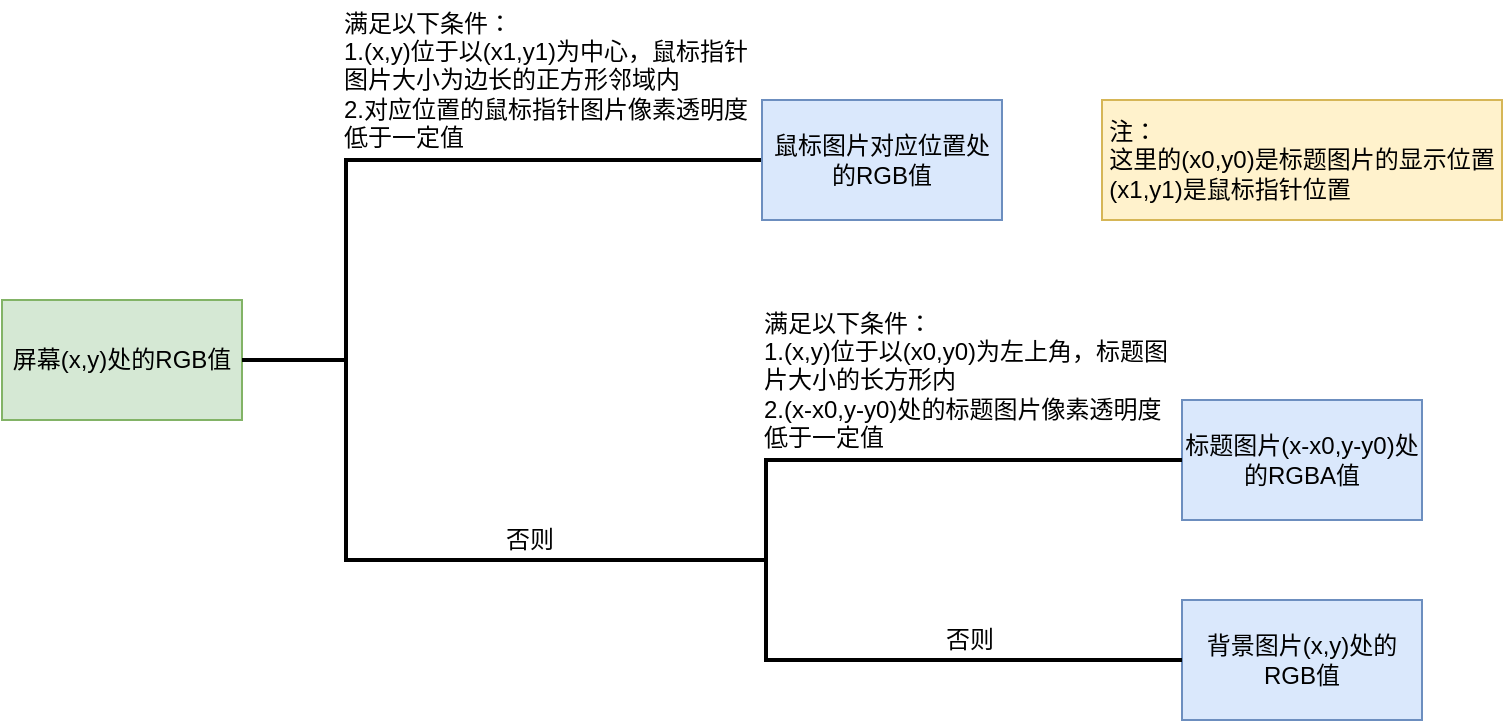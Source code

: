 <mxfile version="27.0.9">
  <diagram name="第 1 页" id="fE64Mg-G4txONNjo-n6Y">
    <mxGraphModel dx="1213" dy="828" grid="1" gridSize="10" guides="1" tooltips="1" connect="1" arrows="1" fold="1" page="1" pageScale="1" pageWidth="827" pageHeight="1169" background="#ffffff" math="0" shadow="0">
      <root>
        <mxCell id="0" />
        <mxCell id="1" parent="0" />
        <mxCell id="eD-LM4xKbCHI85OZL3FN-1" value="背景图片(x,y)处的RGB值" style="rounded=0;whiteSpace=wrap;html=1;fillColor=#dae8fc;strokeColor=#6c8ebf;" vertex="1" parent="1">
          <mxGeometry x="600" y="310" width="120" height="60" as="geometry" />
        </mxCell>
        <mxCell id="eD-LM4xKbCHI85OZL3FN-3" value="标题图片(x-x0,y-y0)处的RGBA值" style="rounded=0;whiteSpace=wrap;html=1;fillColor=#dae8fc;strokeColor=#6c8ebf;" vertex="1" parent="1">
          <mxGeometry x="600" y="210" width="120" height="60" as="geometry" />
        </mxCell>
        <mxCell id="eD-LM4xKbCHI85OZL3FN-4" value="&lt;div style=&quot;text-align: left;&quot;&gt;注：&lt;/div&gt;这里的(x0,y0)是标题图片的显示位置&lt;div style=&quot;text-align: left;&quot;&gt;(x1,y1)是鼠标指针位置&lt;/div&gt;" style="text;html=1;align=center;verticalAlign=middle;whiteSpace=wrap;rounded=0;fillColor=#fff2cc;strokeColor=#d6b656;" vertex="1" parent="1">
          <mxGeometry x="560" y="60" width="200" height="60" as="geometry" />
        </mxCell>
        <mxCell id="eD-LM4xKbCHI85OZL3FN-7" value="屏幕(x,y)处的RGB值" style="rounded=0;whiteSpace=wrap;html=1;fillColor=#d5e8d4;strokeColor=#82b366;" vertex="1" parent="1">
          <mxGeometry x="10" y="160" width="120" height="60" as="geometry" />
        </mxCell>
        <mxCell id="eD-LM4xKbCHI85OZL3FN-9" value="" style="strokeWidth=2;html=1;shape=stencil(pVTLbsMgEPwarhWGVmqOEU2PvfTQM3G2NUoMFqZJ+/dds7Fqx4/4IVmydsbMsMMaJlWZ6QKY4FbnwOQLE2JrrQs6GGcRFgjgKyNq80zlhcqEc6p1WUAaCDxrb/T+BMSUwbsjXMwhXCWMzcCbULFyx/gWv6keqVJnLYqgbdliGjyKaWNxLf8hMf7wRDa/15qqAh1yCOBb6H+HbwQw8brYKZnm9L7Aqd1R7XvP6WO+U7LMabfaaeIprTaaekgDRlIhMjSWUu11evzy7tseerdX6GrkO0RN5+4MjX1z3hdRf+u1xMnYhsTt4KxWqH/2ORK3fYxrxIA7OUV0IFypPp2HkdTpvhlxnHUs7WYeN6szHZfoz+Nua3FZJ5eI0u0egT8=);align=left;labelPosition=right;pointerEvents=1;" vertex="1" parent="1">
          <mxGeometry x="130" y="90" width="260" height="200" as="geometry" />
        </mxCell>
        <mxCell id="eD-LM4xKbCHI85OZL3FN-11" value="&lt;div style=&quot;text-align: left;&quot;&gt;满足以下条件：&lt;/div&gt;&lt;div style=&quot;text-align: left;&quot;&gt;&lt;span style=&quot;background-color: transparent; color: light-dark(rgb(0, 0, 0), rgb(255, 255, 255));&quot;&gt;1.(x,y)位于以&lt;/span&gt;&lt;span style=&quot;background-color: transparent; color: light-dark(rgb(0, 0, 0), rgb(255, 255, 255)); text-align: left;&quot;&gt;(x1,y1)为中心，鼠标指针图片大小为边长的正方形邻域内&lt;/span&gt;&lt;/div&gt;&lt;div style=&quot;text-align: left;&quot;&gt;&lt;span style=&quot;background-color: transparent; color: light-dark(rgb(0, 0, 0), rgb(255, 255, 255)); text-align: left;&quot;&gt;2.对应位置的&lt;/span&gt;&lt;span style=&quot;background-color: transparent; color: light-dark(rgb(0, 0, 0), rgb(255, 255, 255));&quot;&gt;鼠标指针图片像素透明度低于一定值&lt;/span&gt;&lt;/div&gt;" style="text;html=1;align=center;verticalAlign=middle;whiteSpace=wrap;rounded=0;" vertex="1" parent="1">
          <mxGeometry x="180" y="10" width="210" height="80" as="geometry" />
        </mxCell>
        <mxCell id="eD-LM4xKbCHI85OZL3FN-12" value="鼠标图片对应位置处的RGB值" style="rounded=0;whiteSpace=wrap;html=1;fillColor=#dae8fc;strokeColor=#6c8ebf;" vertex="1" parent="1">
          <mxGeometry x="390" y="60" width="120" height="60" as="geometry" />
        </mxCell>
        <mxCell id="eD-LM4xKbCHI85OZL3FN-13" value="&lt;div style=&quot;&quot;&gt;否则&lt;/div&gt;" style="text;html=1;align=left;verticalAlign=middle;whiteSpace=wrap;rounded=0;" vertex="1" parent="1">
          <mxGeometry x="260" y="270" width="30" height="20" as="geometry" />
        </mxCell>
        <mxCell id="eD-LM4xKbCHI85OZL3FN-14" value="" style="strokeWidth=2;html=1;shape=stencil(pVTLbsMgEPwarhWGVmqOEU2PvfTQM3G2NUoMFqZJ+/dds7Fqx4/4IVmydsbMsMMaJlWZ6QKY4FbnwOQLE2JrrQs6GGcRFgjgKyNq80zlhcqEc6p1WUAaCDxrb/T+BMSUwbsjXMwhXCWMzcCbULFyx/gWv6keqVJnLYqgbdliGjyKaWNxLf8hMf7wRDa/15qqAh1yCOBb6H+HbwQw8brYKZnm9L7Aqd1R7XvP6WO+U7LMabfaaeIprTaaekgDRlIhMjSWUu11evzy7tseerdX6GrkO0RN5+4MjX1z3hdRf+u1xMnYhsTt4KxWqH/2ORK3fYxrxIA7OUV0IFypPp2HkdTpvhlxnHUs7WYeN6szHZfoz+Nua3FZJ5eI0u0egT8=);align=left;labelPosition=right;pointerEvents=1;" vertex="1" parent="1">
          <mxGeometry x="340" y="240" width="260" height="100" as="geometry" />
        </mxCell>
        <mxCell id="eD-LM4xKbCHI85OZL3FN-15" value="&lt;div style=&quot;text-align: left;&quot;&gt;满足以下条件：&lt;/div&gt;&lt;div style=&quot;text-align: left;&quot;&gt;&lt;span style=&quot;background-color: transparent; color: light-dark(rgb(0, 0, 0), rgb(255, 255, 255));&quot;&gt;1.(x,y)位于以&lt;/span&gt;&lt;span style=&quot;background-color: transparent; color: light-dark(rgb(0, 0, 0), rgb(255, 255, 255)); text-align: left;&quot;&gt;(x0,y0)为左上角，标题图片大小的长方形内&lt;/span&gt;&lt;/div&gt;&lt;div style=&quot;text-align: left;&quot;&gt;&lt;span style=&quot;background-color: transparent; color: light-dark(rgb(0, 0, 0), rgb(255, 255, 255)); text-align: left;&quot;&gt;2.&lt;/span&gt;&lt;span style=&quot;text-align: center;&quot;&gt;(x-x0,y-y0)处&lt;/span&gt;&lt;span style=&quot;background-color: transparent; color: light-dark(rgb(0, 0, 0), rgb(255, 255, 255)); text-align: left;&quot;&gt;的&lt;/span&gt;&lt;span style=&quot;text-align: center;&quot;&gt;标题图片&lt;/span&gt;&lt;span style=&quot;background-color: transparent; color: light-dark(rgb(0, 0, 0), rgb(255, 255, 255));&quot;&gt;像素透明度低于一定值&lt;/span&gt;&lt;/div&gt;" style="text;html=1;align=center;verticalAlign=middle;whiteSpace=wrap;rounded=0;" vertex="1" parent="1">
          <mxGeometry x="390" y="160" width="210" height="80" as="geometry" />
        </mxCell>
        <mxCell id="eD-LM4xKbCHI85OZL3FN-17" value="&lt;div style=&quot;&quot;&gt;否则&lt;/div&gt;" style="text;html=1;align=left;verticalAlign=middle;whiteSpace=wrap;rounded=0;" vertex="1" parent="1">
          <mxGeometry x="480" y="320" width="30" height="20" as="geometry" />
        </mxCell>
      </root>
    </mxGraphModel>
  </diagram>
</mxfile>
